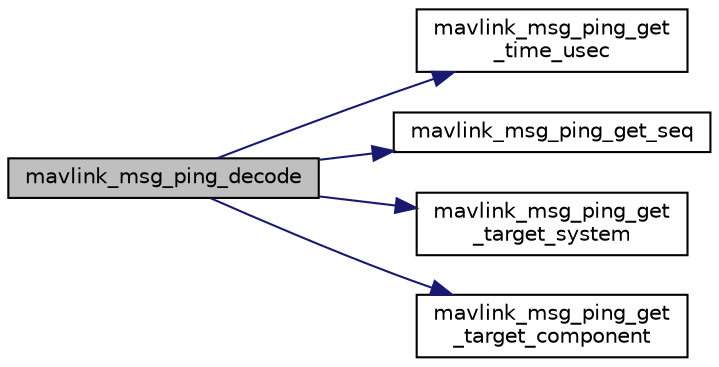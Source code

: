 digraph "mavlink_msg_ping_decode"
{
 // INTERACTIVE_SVG=YES
  edge [fontname="Helvetica",fontsize="10",labelfontname="Helvetica",labelfontsize="10"];
  node [fontname="Helvetica",fontsize="10",shape=record];
  rankdir="LR";
  Node1 [label="mavlink_msg_ping_decode",height=0.2,width=0.4,color="black", fillcolor="grey75", style="filled", fontcolor="black"];
  Node1 -> Node2 [color="midnightblue",fontsize="10",style="solid",fontname="Helvetica"];
  Node2 [label="mavlink_msg_ping_get\l_time_usec",height=0.2,width=0.4,color="black", fillcolor="white", style="filled",URL="$mavlink__msg__ping_8h.html#abc253dcf5557a14d8fe2773ba780e66a",tooltip="Send a ping message. "];
  Node1 -> Node3 [color="midnightblue",fontsize="10",style="solid",fontname="Helvetica"];
  Node3 [label="mavlink_msg_ping_get_seq",height=0.2,width=0.4,color="black", fillcolor="white", style="filled",URL="$mavlink__msg__ping_8h.html#a27cf0f3730baea2d8a30775bf327ca0f",tooltip="Get field seq from ping message. "];
  Node1 -> Node4 [color="midnightblue",fontsize="10",style="solid",fontname="Helvetica"];
  Node4 [label="mavlink_msg_ping_get\l_target_system",height=0.2,width=0.4,color="black", fillcolor="white", style="filled",URL="$mavlink__msg__ping_8h.html#ab426aa49db73be9972e7dae0deb3e64a",tooltip="Get field target_system from ping message. "];
  Node1 -> Node5 [color="midnightblue",fontsize="10",style="solid",fontname="Helvetica"];
  Node5 [label="mavlink_msg_ping_get\l_target_component",height=0.2,width=0.4,color="black", fillcolor="white", style="filled",URL="$mavlink__msg__ping_8h.html#a8156363d6d8655bfd26f4eff5682117a",tooltip="Get field target_component from ping message. "];
}

